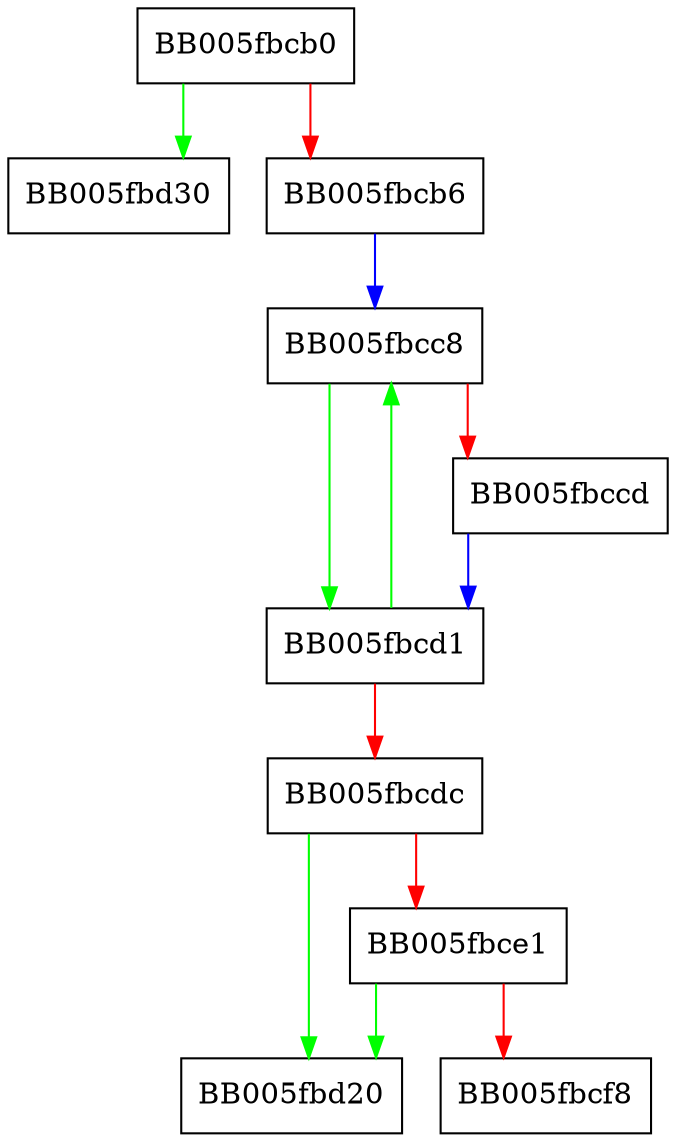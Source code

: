 digraph ossl_child_provider_init {
  node [shape="box"];
  graph [splines=ortho];
  BB005fbcb0 -> BB005fbd30 [color="green"];
  BB005fbcb0 -> BB005fbcb6 [color="red"];
  BB005fbcb6 -> BB005fbcc8 [color="blue"];
  BB005fbcc8 -> BB005fbcd1 [color="green"];
  BB005fbcc8 -> BB005fbccd [color="red"];
  BB005fbccd -> BB005fbcd1 [color="blue"];
  BB005fbcd1 -> BB005fbcc8 [color="green"];
  BB005fbcd1 -> BB005fbcdc [color="red"];
  BB005fbcdc -> BB005fbd20 [color="green"];
  BB005fbcdc -> BB005fbce1 [color="red"];
  BB005fbce1 -> BB005fbd20 [color="green"];
  BB005fbce1 -> BB005fbcf8 [color="red"];
}